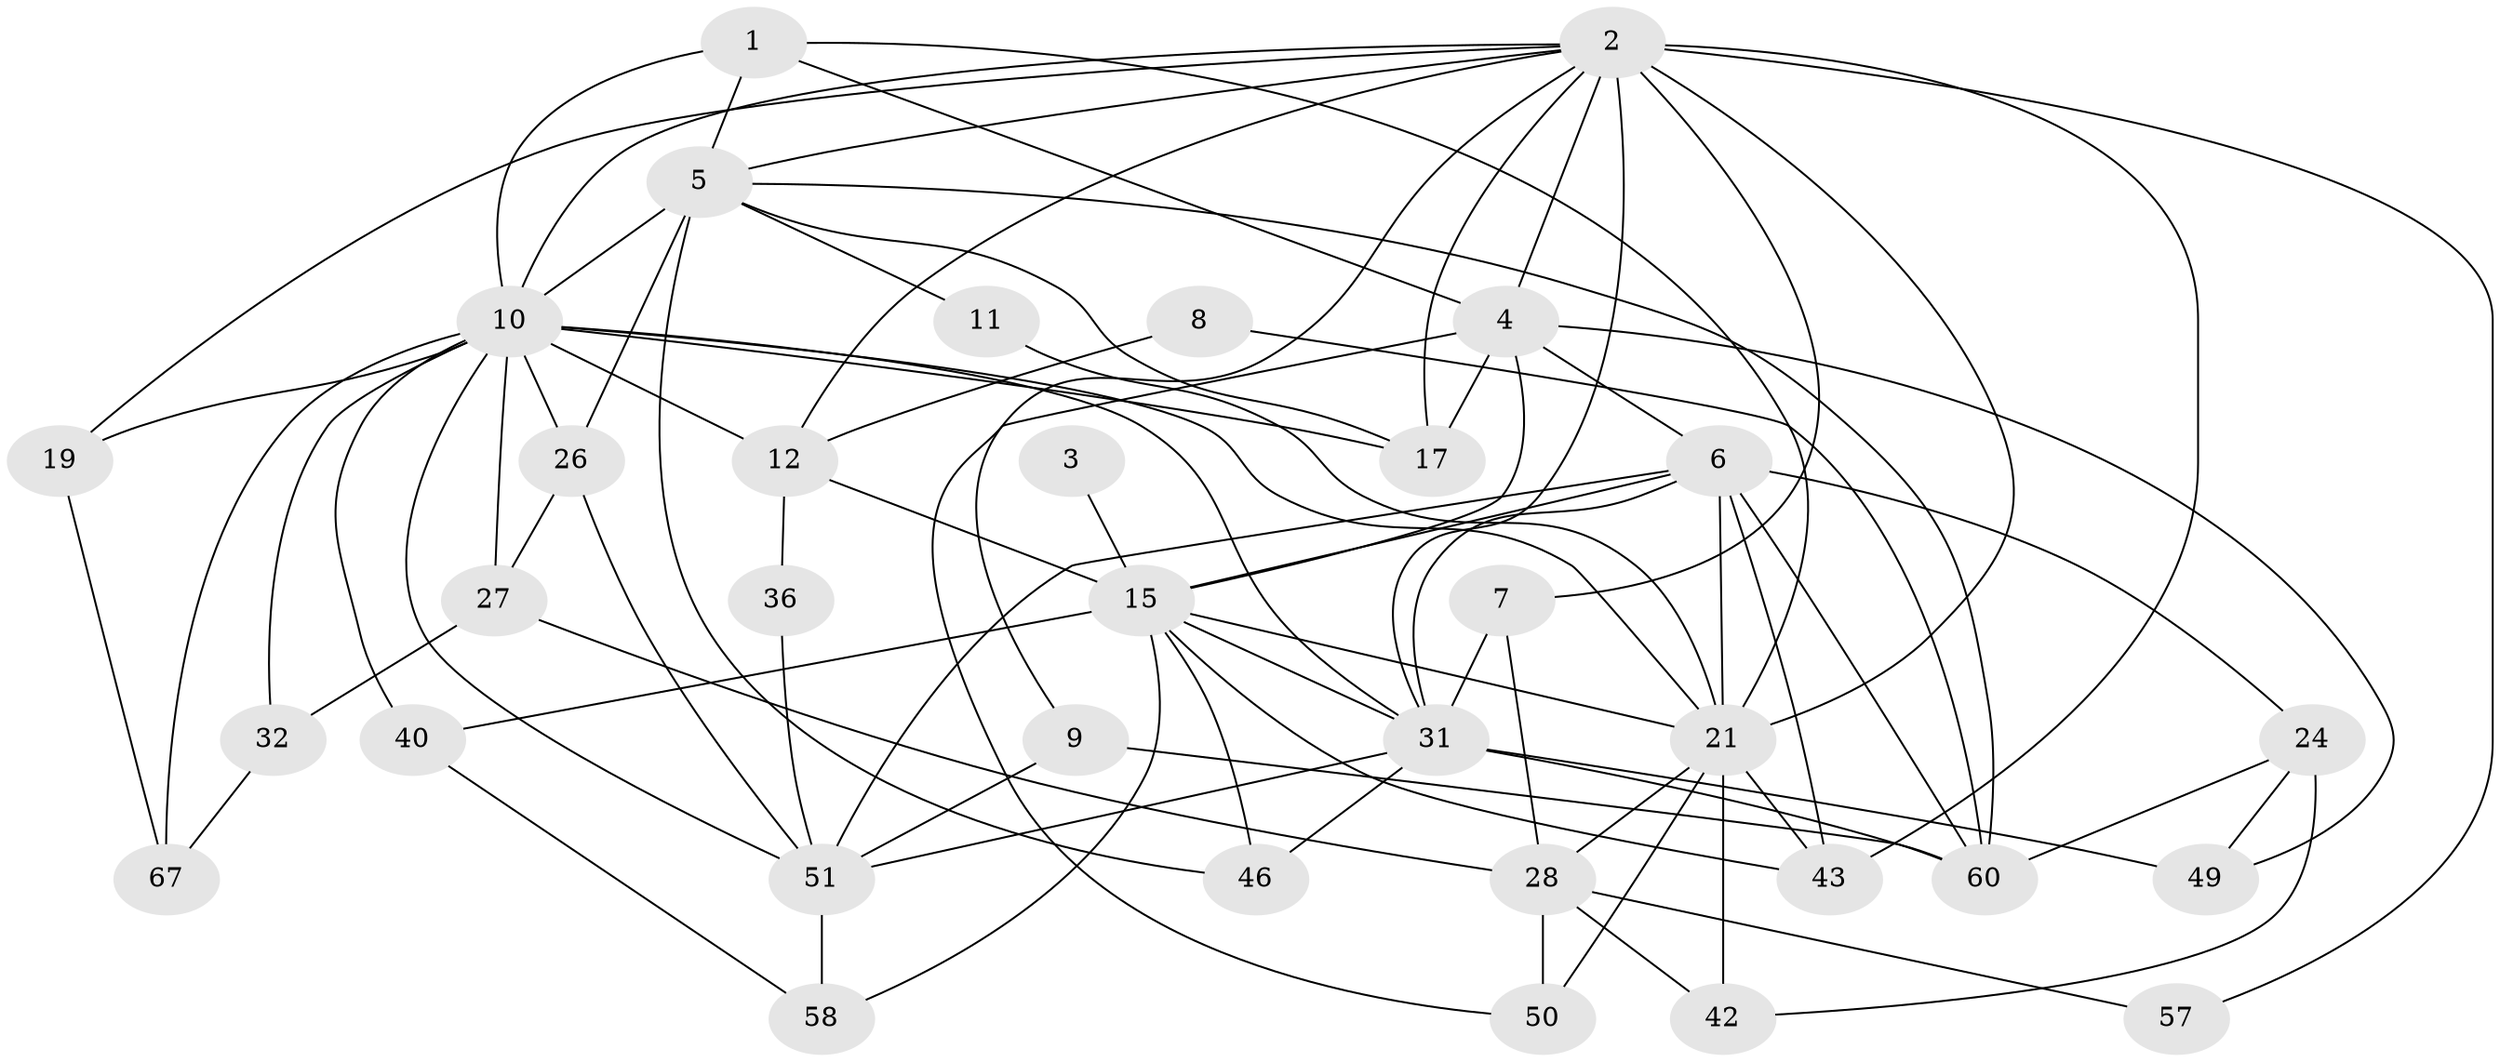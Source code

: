 // original degree distribution, {4: 0.2318840579710145, 7: 0.07246376811594203, 2: 0.13043478260869565, 3: 0.34782608695652173, 6: 0.11594202898550725, 9: 0.014492753623188406, 5: 0.08695652173913043}
// Generated by graph-tools (version 1.1) at 2025/14/03/09/25 04:14:53]
// undirected, 34 vertices, 84 edges
graph export_dot {
graph [start="1"]
  node [color=gray90,style=filled];
  1;
  2 [super="+39+16+37"];
  3;
  4 [super="+14+33"];
  5 [super="+20"];
  6 [super="+25+66"];
  7 [super="+22"];
  8;
  9;
  10 [super="+18+44"];
  11 [super="+13"];
  12 [super="+56"];
  15 [super="+29+64"];
  17 [super="+38"];
  19;
  21 [super="+69+45"];
  24;
  26 [super="+53"];
  27;
  28;
  31 [super="+34"];
  32;
  36;
  40 [super="+68"];
  42 [super="+55"];
  43 [super="+48"];
  46 [super="+63"];
  49;
  50;
  51 [super="+52"];
  57;
  58;
  60 [super="+62"];
  67;
  1 -- 10;
  1 -- 21;
  1 -- 4;
  1 -- 5;
  2 -- 21 [weight=4];
  2 -- 9;
  2 -- 57;
  2 -- 12 [weight=2];
  2 -- 10;
  2 -- 5 [weight=2];
  2 -- 43;
  2 -- 17;
  2 -- 19;
  2 -- 31;
  2 -- 4;
  2 -- 7;
  3 -- 15 [weight=2];
  4 -- 50;
  4 -- 17;
  4 -- 15 [weight=2];
  4 -- 49;
  4 -- 6;
  5 -- 60;
  5 -- 11 [weight=2];
  5 -- 26;
  5 -- 17;
  5 -- 10;
  5 -- 46;
  6 -- 60;
  6 -- 15;
  6 -- 51;
  6 -- 43;
  6 -- 21;
  6 -- 24;
  6 -- 31;
  7 -- 28;
  7 -- 31;
  8 -- 12;
  8 -- 60;
  9 -- 60;
  9 -- 51;
  10 -- 17;
  10 -- 67 [weight=2];
  10 -- 32;
  10 -- 40 [weight=2];
  10 -- 12 [weight=2];
  10 -- 19;
  10 -- 21;
  10 -- 26 [weight=2];
  10 -- 27;
  10 -- 51;
  10 -- 31 [weight=2];
  11 -- 21;
  12 -- 36;
  12 -- 15;
  15 -- 46;
  15 -- 21;
  15 -- 43 [weight=2];
  15 -- 40;
  15 -- 58;
  15 -- 31;
  19 -- 67;
  21 -- 50;
  21 -- 28;
  21 -- 43;
  21 -- 42;
  24 -- 49;
  24 -- 42;
  24 -- 60;
  26 -- 51;
  26 -- 27;
  27 -- 28;
  27 -- 32;
  28 -- 50;
  28 -- 57;
  28 -- 42;
  31 -- 49;
  31 -- 60 [weight=2];
  31 -- 51 [weight=2];
  31 -- 46;
  32 -- 67;
  36 -- 51;
  40 -- 58;
  51 -- 58;
}
